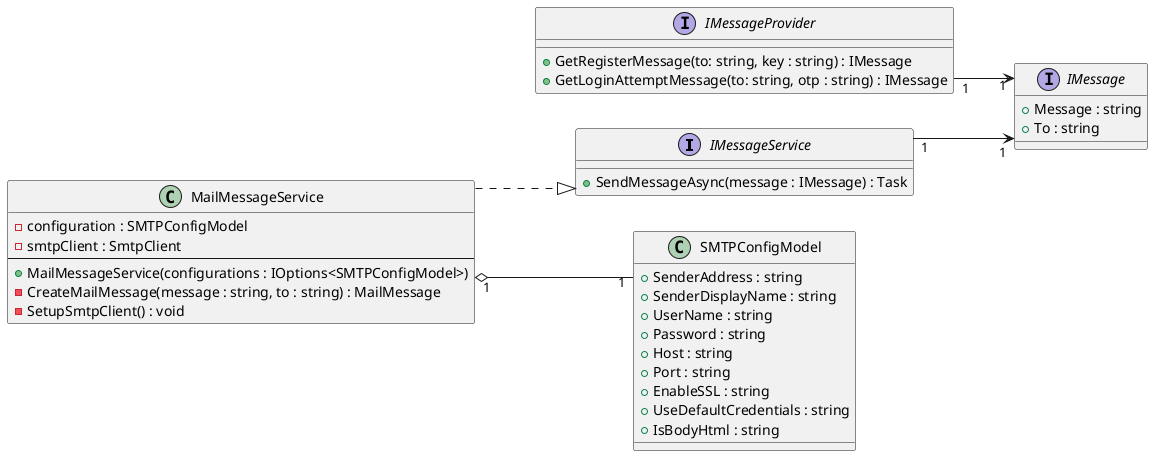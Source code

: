 @startuml API class diagram

left to right direction
skinparam linetype ortho
'Services'
interface IMessageService {
    +SendMessageAsync(message : IMessage) : Task
}

class MailMessageService{
    -configuration : SMTPConfigModel
    -smtpClient : SmtpClient
    --
    +MailMessageService(configurations : IOptions<SMTPConfigModel>)
    -CreateMailMessage(message : string, to : string) : MailMessage
    -SetupSmtpClient() : void 
}

'Service mappings'
MailMessageService .-|> IMessageService
MailMessageService"1" o-- "1" SMTPConfigModel

IMessageService "1" --> "1" IMessage

'Providers'
interface IMessageProvider{
    +GetRegisterMessage(to: string, key : string) : IMessage
    +GetLoginAttemptMessage(to: string, otp : string) : IMessage
}
'Provider mapping'
IMessageProvider "1" --> "1" IMessage

'Models'
interface IMessage{
    +Message : string
    +To : string
}


class SMTPConfigModel {
    +SenderAddress : string
    +SenderDisplayName : string
    +UserName : string
    +Password : string
    +Host : string
    +Port : string
    +EnableSSL : string
    +UseDefaultCredentials : string
    +IsBodyHtml : string
}

@enduml